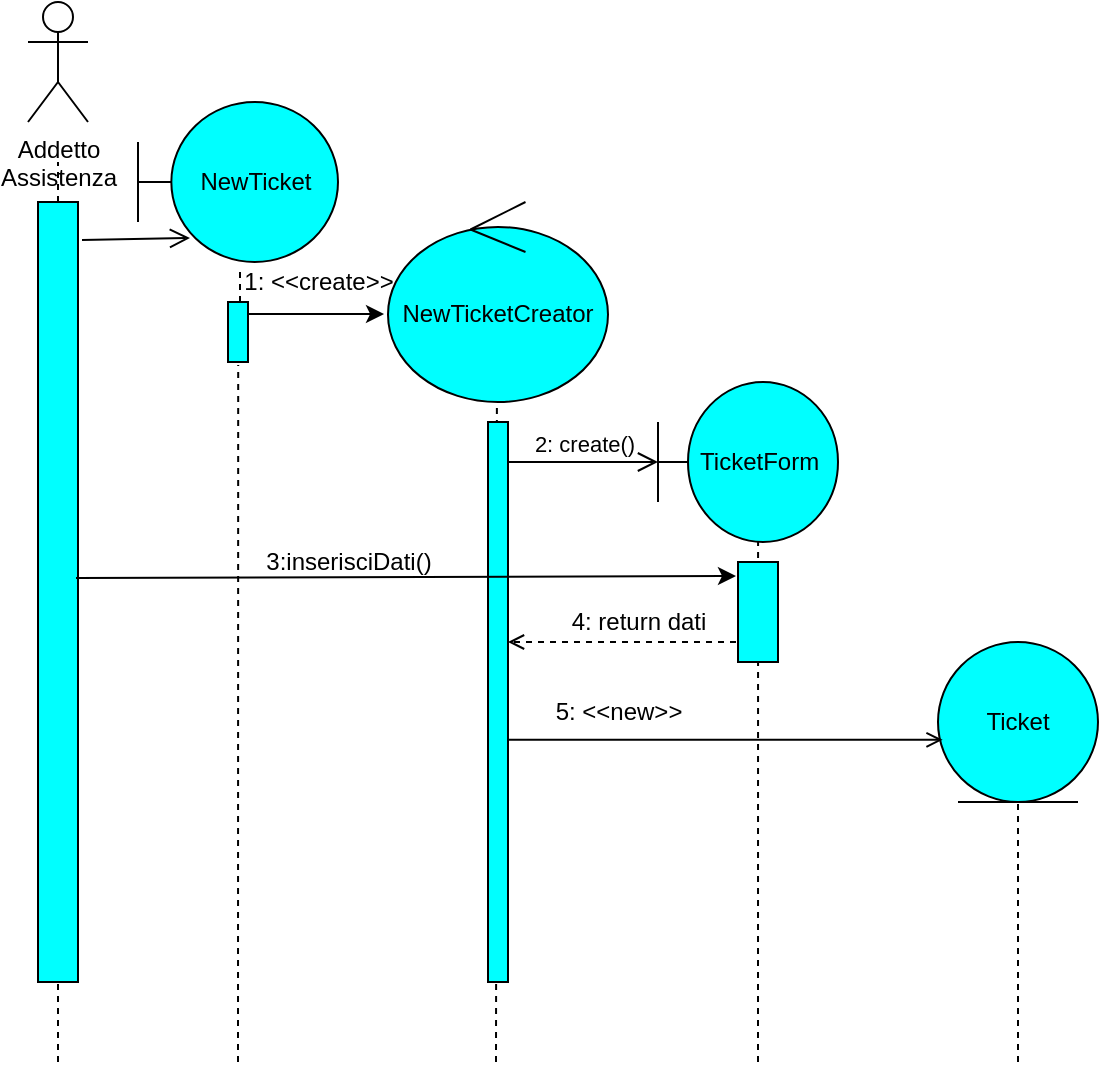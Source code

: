 <mxfile version="13.10.5" type="device"><diagram name="Page-1" id="13e1069c-82ec-6db2-03f1-153e76fe0fe0"><mxGraphModel dx="868" dy="444" grid="1" gridSize="10" guides="1" tooltips="1" connect="1" arrows="1" fold="1" page="1" pageScale="1" pageWidth="1100" pageHeight="850" background="#ffffff" math="0" shadow="0"><root><mxCell id="0"/><mxCell id="1" parent="0"/><mxCell id="oX_HMujlEtDItyd-Ocda-15" value="" style="endArrow=none;dashed=1;html=1;entryX=0.51;entryY=1.05;entryDx=0;entryDy=0;entryPerimeter=0;strokeWidth=1;fillColor=#00FFFF;" parent="1" target="YjulRBOJpZ4opozoBegh-42" edge="1"><mxGeometry width="50" height="50" relative="1" as="geometry"><mxPoint x="170" y="560" as="sourcePoint"/><mxPoint x="171" y="164" as="targetPoint"/></mxGeometry></mxCell><mxCell id="lIuydwBpHKIJCZcJfAYn-11" value="" style="endArrow=none;dashed=1;html=1;strokeWidth=1;entryX=0.5;entryY=1;entryDx=0;entryDy=0;fillColor=#00FFFF;" parent="1" target="YjulRBOJpZ4opozoBegh-38" edge="1"><mxGeometry width="50" height="50" relative="1" as="geometry"><mxPoint x="560" y="560" as="sourcePoint"/><mxPoint x="1020.5" y="710" as="targetPoint"/></mxGeometry></mxCell><mxCell id="lIuydwBpHKIJCZcJfAYn-6" value="" style="endArrow=none;dashed=1;html=1;strokeWidth=1;fillColor=#00FFFF;" parent="1" source="YjulRBOJpZ4opozoBegh-9" edge="1"><mxGeometry width="50" height="50" relative="1" as="geometry"><mxPoint x="430" y="900" as="sourcePoint"/><mxPoint x="429.5" y="229" as="targetPoint"/></mxGeometry></mxCell><mxCell id="lIuydwBpHKIJCZcJfAYn-5" value="" style="endArrow=none;dashed=1;html=1;entryX=0.495;entryY=1;entryDx=0;entryDy=0;entryPerimeter=0;strokeWidth=1;fillColor=#00FFFF;" parent="1" target="YjulRBOJpZ4opozoBegh-44" edge="1"><mxGeometry width="50" height="50" relative="1" as="geometry"><mxPoint x="299" y="560" as="sourcePoint"/><mxPoint x="299.5" y="184.35" as="targetPoint"/></mxGeometry></mxCell><mxCell id="lIuydwBpHKIJCZcJfAYn-4" value="" style="endArrow=none;dashed=1;html=1;entryX=0.51;entryY=1.05;entryDx=0;entryDy=0;entryPerimeter=0;strokeWidth=1;fillColor=#00FFFF;" parent="1" source="YjulRBOJpZ4opozoBegh-42" target="YjulRBOJpZ4opozoBegh-1" edge="1"><mxGeometry width="50" height="50" relative="1" as="geometry"><mxPoint x="171" y="900" as="sourcePoint"/><mxPoint x="90" y="120" as="targetPoint"/></mxGeometry></mxCell><mxCell id="lIuydwBpHKIJCZcJfAYn-3" value="" style="endArrow=none;dashed=1;html=1;jumpSize=15;jumpStyle=none;strokeWidth=1;" parent="1" source="YjulRBOJpZ4opozoBegh-2" edge="1"><mxGeometry width="50" height="50" relative="1" as="geometry"><mxPoint x="80" y="900" as="sourcePoint"/><mxPoint x="80" y="110" as="targetPoint"/></mxGeometry></mxCell><mxCell id="YjulRBOJpZ4opozoBegh-1" value="NewTicket" style="shape=umlBoundary;whiteSpace=wrap;html=1;fillColor=#00FFFF;" parent="1" vertex="1"><mxGeometry x="120" y="80" width="100" height="80" as="geometry"/></mxCell><mxCell id="YjulRBOJpZ4opozoBegh-3" value="Addetto&lt;br&gt;Assistenza" style="shape=umlActor;verticalLabelPosition=bottom;verticalAlign=top;html=1;" parent="1" vertex="1"><mxGeometry x="65" y="30" width="30" height="60" as="geometry"/></mxCell><mxCell id="YjulRBOJpZ4opozoBegh-6" value="" style="html=1;verticalAlign=bottom;startArrow=none;startFill=0;endArrow=open;startSize=6;endSize=8;entryX=0.26;entryY=0.85;entryDx=0;entryDy=0;entryPerimeter=0;" parent="1" target="YjulRBOJpZ4opozoBegh-1" edge="1"><mxGeometry x="0.002" width="80" relative="1" as="geometry"><mxPoint x="92" y="149" as="sourcePoint"/><mxPoint x="160" y="179" as="targetPoint"/><Array as="points"/><mxPoint as="offset"/></mxGeometry></mxCell><mxCell id="YjulRBOJpZ4opozoBegh-7" value="" style="html=1;points=[];perimeter=orthogonalPerimeter;fillColor=#00FFFF;" parent="1" vertex="1"><mxGeometry x="295" y="240" width="10" height="280" as="geometry"/></mxCell><mxCell id="YjulRBOJpZ4opozoBegh-8" value="2: create()" style="html=1;verticalAlign=bottom;startArrow=none;startFill=0;endArrow=open;startSize=6;endSize=8;exitX=1.1;exitY=0.085;exitDx=0;exitDy=0;exitPerimeter=0;fillColor=#00FFFF;entryX=0;entryY=0.5;entryDx=0;entryDy=0;entryPerimeter=0;" parent="1" target="YjulRBOJpZ4opozoBegh-9" edge="1"><mxGeometry width="80" relative="1" as="geometry"><mxPoint x="305" y="260" as="sourcePoint"/><mxPoint x="420" y="261" as="targetPoint"/></mxGeometry></mxCell><mxCell id="YjulRBOJpZ4opozoBegh-14" value="5: &amp;lt;&amp;lt;new&amp;gt;&amp;gt;" style="text;html=1;align=center;verticalAlign=middle;resizable=0;points=[];autosize=1;" parent="1" vertex="1"><mxGeometry x="320" y="375" width="80" height="20" as="geometry"/></mxCell><mxCell id="YjulRBOJpZ4opozoBegh-38" value="Ticket" style="ellipse;shape=umlEntity;whiteSpace=wrap;html=1;fillColor=#00FFFF;" parent="1" vertex="1"><mxGeometry x="520" y="350" width="80" height="80" as="geometry"/></mxCell><mxCell id="YjulRBOJpZ4opozoBegh-44" value="NewTicketCreator" style="ellipse;shape=umlControl;whiteSpace=wrap;html=1;fillColor=#00FFFF;" parent="1" vertex="1"><mxGeometry x="245" y="130" width="110" height="100" as="geometry"/></mxCell><mxCell id="lIuydwBpHKIJCZcJfAYn-13" value="" style="endArrow=classic;html=1;strokeWidth=1;fillColor=#00FFFF;entryX=-0.018;entryY=0.56;entryDx=0;entryDy=0;entryPerimeter=0;" parent="1" target="YjulRBOJpZ4opozoBegh-44" edge="1"><mxGeometry width="50" height="50" relative="1" as="geometry"><mxPoint x="170" y="186" as="sourcePoint"/><mxPoint x="240" y="149" as="targetPoint"/></mxGeometry></mxCell><mxCell id="lIuydwBpHKIJCZcJfAYn-14" value="1: &amp;lt;&amp;lt;create&amp;gt;&amp;gt;" style="text;html=1;align=center;verticalAlign=middle;resizable=0;points=[];autosize=1;" parent="1" vertex="1"><mxGeometry x="165" y="160" width="90" height="20" as="geometry"/></mxCell><mxCell id="oX_HMujlEtDItyd-Ocda-5" value="" style="endArrow=none;dashed=1;html=1;strokeWidth=1;fillColor=#00FFFF;entryX=0.556;entryY=0.988;entryDx=0;entryDy=0;entryPerimeter=0;" parent="1" target="YjulRBOJpZ4opozoBegh-9" edge="1"><mxGeometry width="50" height="50" relative="1" as="geometry"><mxPoint x="430" y="560" as="sourcePoint"/><mxPoint x="429.5" y="229" as="targetPoint"/></mxGeometry></mxCell><mxCell id="YjulRBOJpZ4opozoBegh-9" value="TicketForm&amp;nbsp;" style="shape=umlBoundary;whiteSpace=wrap;html=1;fillColor=#00FFFF;" parent="1" vertex="1"><mxGeometry x="380" y="220" width="90" height="80" as="geometry"/></mxCell><mxCell id="YjulRBOJpZ4opozoBegh-10" value="" style="html=1;points=[];perimeter=orthogonalPerimeter;fillColor=#00FFFF;" parent="1" vertex="1"><mxGeometry x="420" y="310" width="20" height="50" as="geometry"/></mxCell><mxCell id="YjulRBOJpZ4opozoBegh-2" value="" style="html=1;points=[];perimeter=orthogonalPerimeter;fillColor=#00FFFF;" parent="1" vertex="1"><mxGeometry x="70" y="130" width="20" height="390" as="geometry"/></mxCell><mxCell id="oX_HMujlEtDItyd-Ocda-14" value="" style="endArrow=none;dashed=1;html=1;jumpSize=15;jumpStyle=none;strokeWidth=1;" parent="1" target="YjulRBOJpZ4opozoBegh-2" edge="1"><mxGeometry width="50" height="50" relative="1" as="geometry"><mxPoint x="80" y="560" as="sourcePoint"/><mxPoint x="80" y="110" as="targetPoint"/></mxGeometry></mxCell><mxCell id="YjulRBOJpZ4opozoBegh-42" value="" style="html=1;points=[];perimeter=orthogonalPerimeter;fillColor=#00FFFF;" parent="1" vertex="1"><mxGeometry x="165" y="180" width="10" height="30" as="geometry"/></mxCell><mxCell id="oX_HMujlEtDItyd-Ocda-18" value="" style="endArrow=open;html=1;jumpSize=6;dashed=1;endFill=0;" parent="1" target="YjulRBOJpZ4opozoBegh-7" edge="1"><mxGeometry width="50" height="50" relative="1" as="geometry"><mxPoint x="419" y="350" as="sourcePoint"/><mxPoint x="306" y="341" as="targetPoint"/></mxGeometry></mxCell><mxCell id="oX_HMujlEtDItyd-Ocda-21" value="4: return dati" style="text;html=1;align=center;verticalAlign=middle;resizable=0;points=[];autosize=1;" parent="1" vertex="1"><mxGeometry x="330" y="330" width="80" height="20" as="geometry"/></mxCell><mxCell id="oX_HMujlEtDItyd-Ocda-22" value="" style="endArrow=open;html=1;entryX=0.029;entryY=0.674;entryDx=0;entryDy=0;entryPerimeter=0;endFill=0;" parent="1" source="YjulRBOJpZ4opozoBegh-7" edge="1"><mxGeometry width="50" height="50" relative="1" as="geometry"><mxPoint x="305" y="384" as="sourcePoint"/><mxPoint x="522.32" y="398.92" as="targetPoint"/></mxGeometry></mxCell><mxCell id="tvTP5vafzCcCu9HAJ9WT-2" value="" style="endArrow=classic;html=1;exitX=0.95;exitY=0.482;exitDx=0;exitDy=0;exitPerimeter=0;entryX=-0.05;entryY=0.14;entryDx=0;entryDy=0;entryPerimeter=0;" parent="1" source="YjulRBOJpZ4opozoBegh-2" target="YjulRBOJpZ4opozoBegh-10" edge="1"><mxGeometry width="50" height="50" relative="1" as="geometry"><mxPoint x="590" y="310" as="sourcePoint"/><mxPoint x="640" y="260" as="targetPoint"/></mxGeometry></mxCell><mxCell id="tvTP5vafzCcCu9HAJ9WT-3" value="3:inserisciDati()" style="text;html=1;align=center;verticalAlign=middle;resizable=0;points=[];autosize=1;" parent="1" vertex="1"><mxGeometry x="175" y="300" width="100" height="20" as="geometry"/></mxCell></root></mxGraphModel></diagram></mxfile>